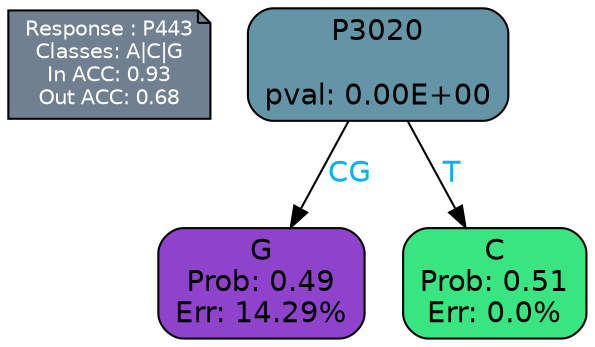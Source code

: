 digraph Tree {
node [shape=box, style="filled, rounded", color="black", fontname=helvetica] ;
graph [ranksep=equally, splines=polylines, bgcolor=transparent, dpi=600] ;
edge [fontname=helvetica] ;
LEGEND [label="Response : P443
Classes: A|C|G
In ACC: 0.93
Out ACC: 0.68
",shape=note,align=left,style=filled,fillcolor="slategray",fontcolor="white",fontsize=10];1 [label="P3020

pval: 0.00E+00", fillcolor="#6395a6"] ;
2 [label="G
Prob: 0.49
Err: 14.29%", fillcolor="#8f43cc"] ;
3 [label="C
Prob: 0.51
Err: 0.0%", fillcolor="#39e581"] ;
1 -> 2 [label="CG",fontcolor=deepskyblue2] ;
1 -> 3 [label="T",fontcolor=deepskyblue2] ;
{rank = same; 2;3;}{rank = same; LEGEND;1;}}